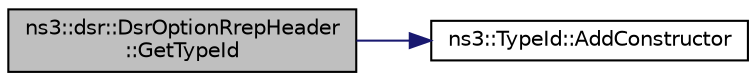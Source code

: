digraph "ns3::dsr::DsrOptionRrepHeader::GetTypeId"
{
 // LATEX_PDF_SIZE
  edge [fontname="Helvetica",fontsize="10",labelfontname="Helvetica",labelfontsize="10"];
  node [fontname="Helvetica",fontsize="10",shape=record];
  rankdir="LR";
  Node1 [label="ns3::dsr::DsrOptionRrepHeader\l::GetTypeId",height=0.2,width=0.4,color="black", fillcolor="grey75", style="filled", fontcolor="black",tooltip="Get the type identificator."];
  Node1 -> Node2 [color="midnightblue",fontsize="10",style="solid",fontname="Helvetica"];
  Node2 [label="ns3::TypeId::AddConstructor",height=0.2,width=0.4,color="black", fillcolor="white", style="filled",URL="$classns3_1_1_type_id.html#a06aaf693dc4dbe69b805d942c893ee64",tooltip="Record in this TypeId the fact that the default constructor is accessible."];
}
